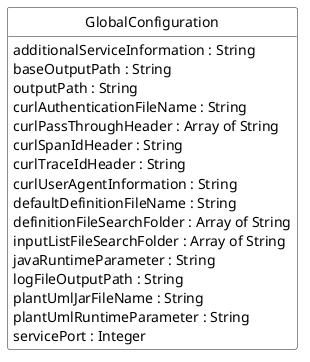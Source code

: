 @startuml
hide circle
hide methods
hide stereotype
show <<Enumeration>> stereotype
skinparam class {
   BackgroundColor<<Enumeration>> #E6F5F7
   BackgroundColor<<Ref>> #FFFFE0
   BackgroundColor<<Pivot>> #FFFFFFF
   BackgroundColor #FCF2E3
}

class GlobalConfiguration <<Pivot>>{
   additionalServiceInformation : String
   baseOutputPath : String
   outputPath : String
   curlAuthenticationFileName : String
   curlPassThroughHeader : Array of String
   curlSpanIdHeader : String
   curlTraceIdHeader : String
   curlUserAgentInformation : String
   defaultDefinitionFileName : String
   definitionFileSearchFolder : Array of String
   inputListFileSearchFolder : Array of String
   javaRuntimeParameter : String
   logFileOutputPath : String
   plantUmlJarFileName : String
   plantUmlRuntimeParameter : String
   servicePort : Integer
}


@enduml

